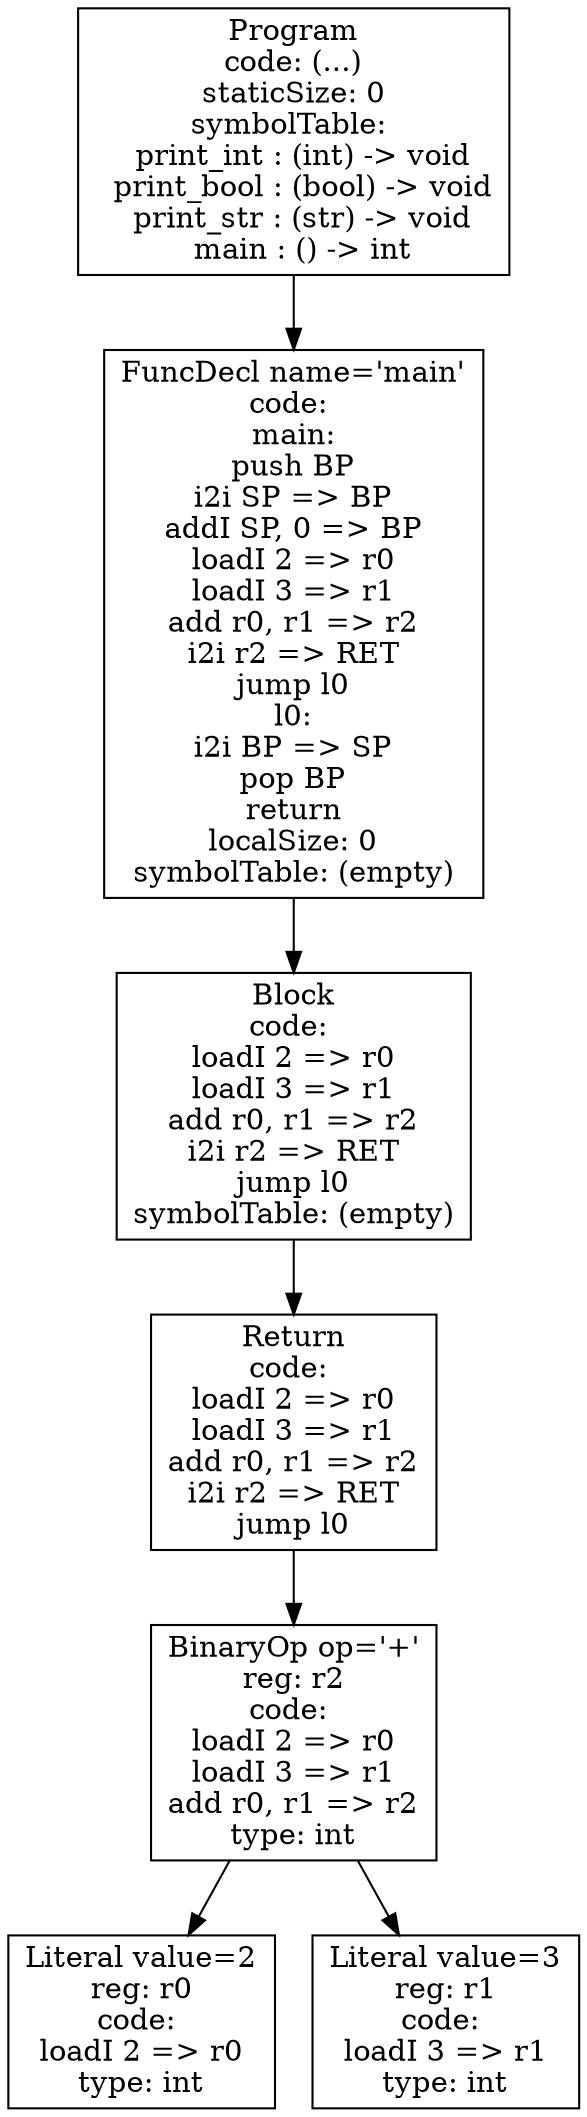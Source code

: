 digraph AST {
5 [shape=box, label="Literal value=2\nreg: r0\ncode: \nloadI 2 => r0\ntype: int"];
6 [shape=box, label="Literal value=3\nreg: r1\ncode: \nloadI 3 => r1\ntype: int"];
4 [shape=box, label="BinaryOp op='+'\nreg: r2\ncode: \nloadI 2 => r0\nloadI 3 => r1\nadd r0, r1 => r2\ntype: int"];
4 -> 5;
4 -> 6;
3 [shape=box, label="Return\ncode: \nloadI 2 => r0\nloadI 3 => r1\nadd r0, r1 => r2\ni2i r2 => RET\njump l0"];
3 -> 4;
2 [shape=box, label="Block\ncode: \nloadI 2 => r0\nloadI 3 => r1\nadd r0, r1 => r2\ni2i r2 => RET\njump l0\nsymbolTable: (empty)"];
2 -> 3;
1 [shape=box, label="FuncDecl name='main'\ncode: \nmain:\npush BP\ni2i SP => BP\naddI SP, 0 => BP\nloadI 2 => r0\nloadI 3 => r1\nadd r0, r1 => r2\ni2i r2 => RET\njump l0\nl0:\ni2i BP => SP\npop BP\nreturn\nlocalSize: 0\nsymbolTable: (empty)"];
1 -> 2;
0 [shape=box, label="Program\ncode: (...)\nstaticSize: 0\nsymbolTable: \n  print_int : (int) -> void\n  print_bool : (bool) -> void\n  print_str : (str) -> void\n  main : () -> int"];
0 -> 1;
}
